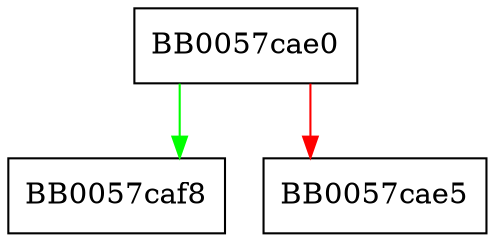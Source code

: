 digraph dsa_pkey_ctrl {
  node [shape="box"];
  graph [splines=ortho];
  BB0057cae0 -> BB0057caf8 [color="green"];
  BB0057cae0 -> BB0057cae5 [color="red"];
}
